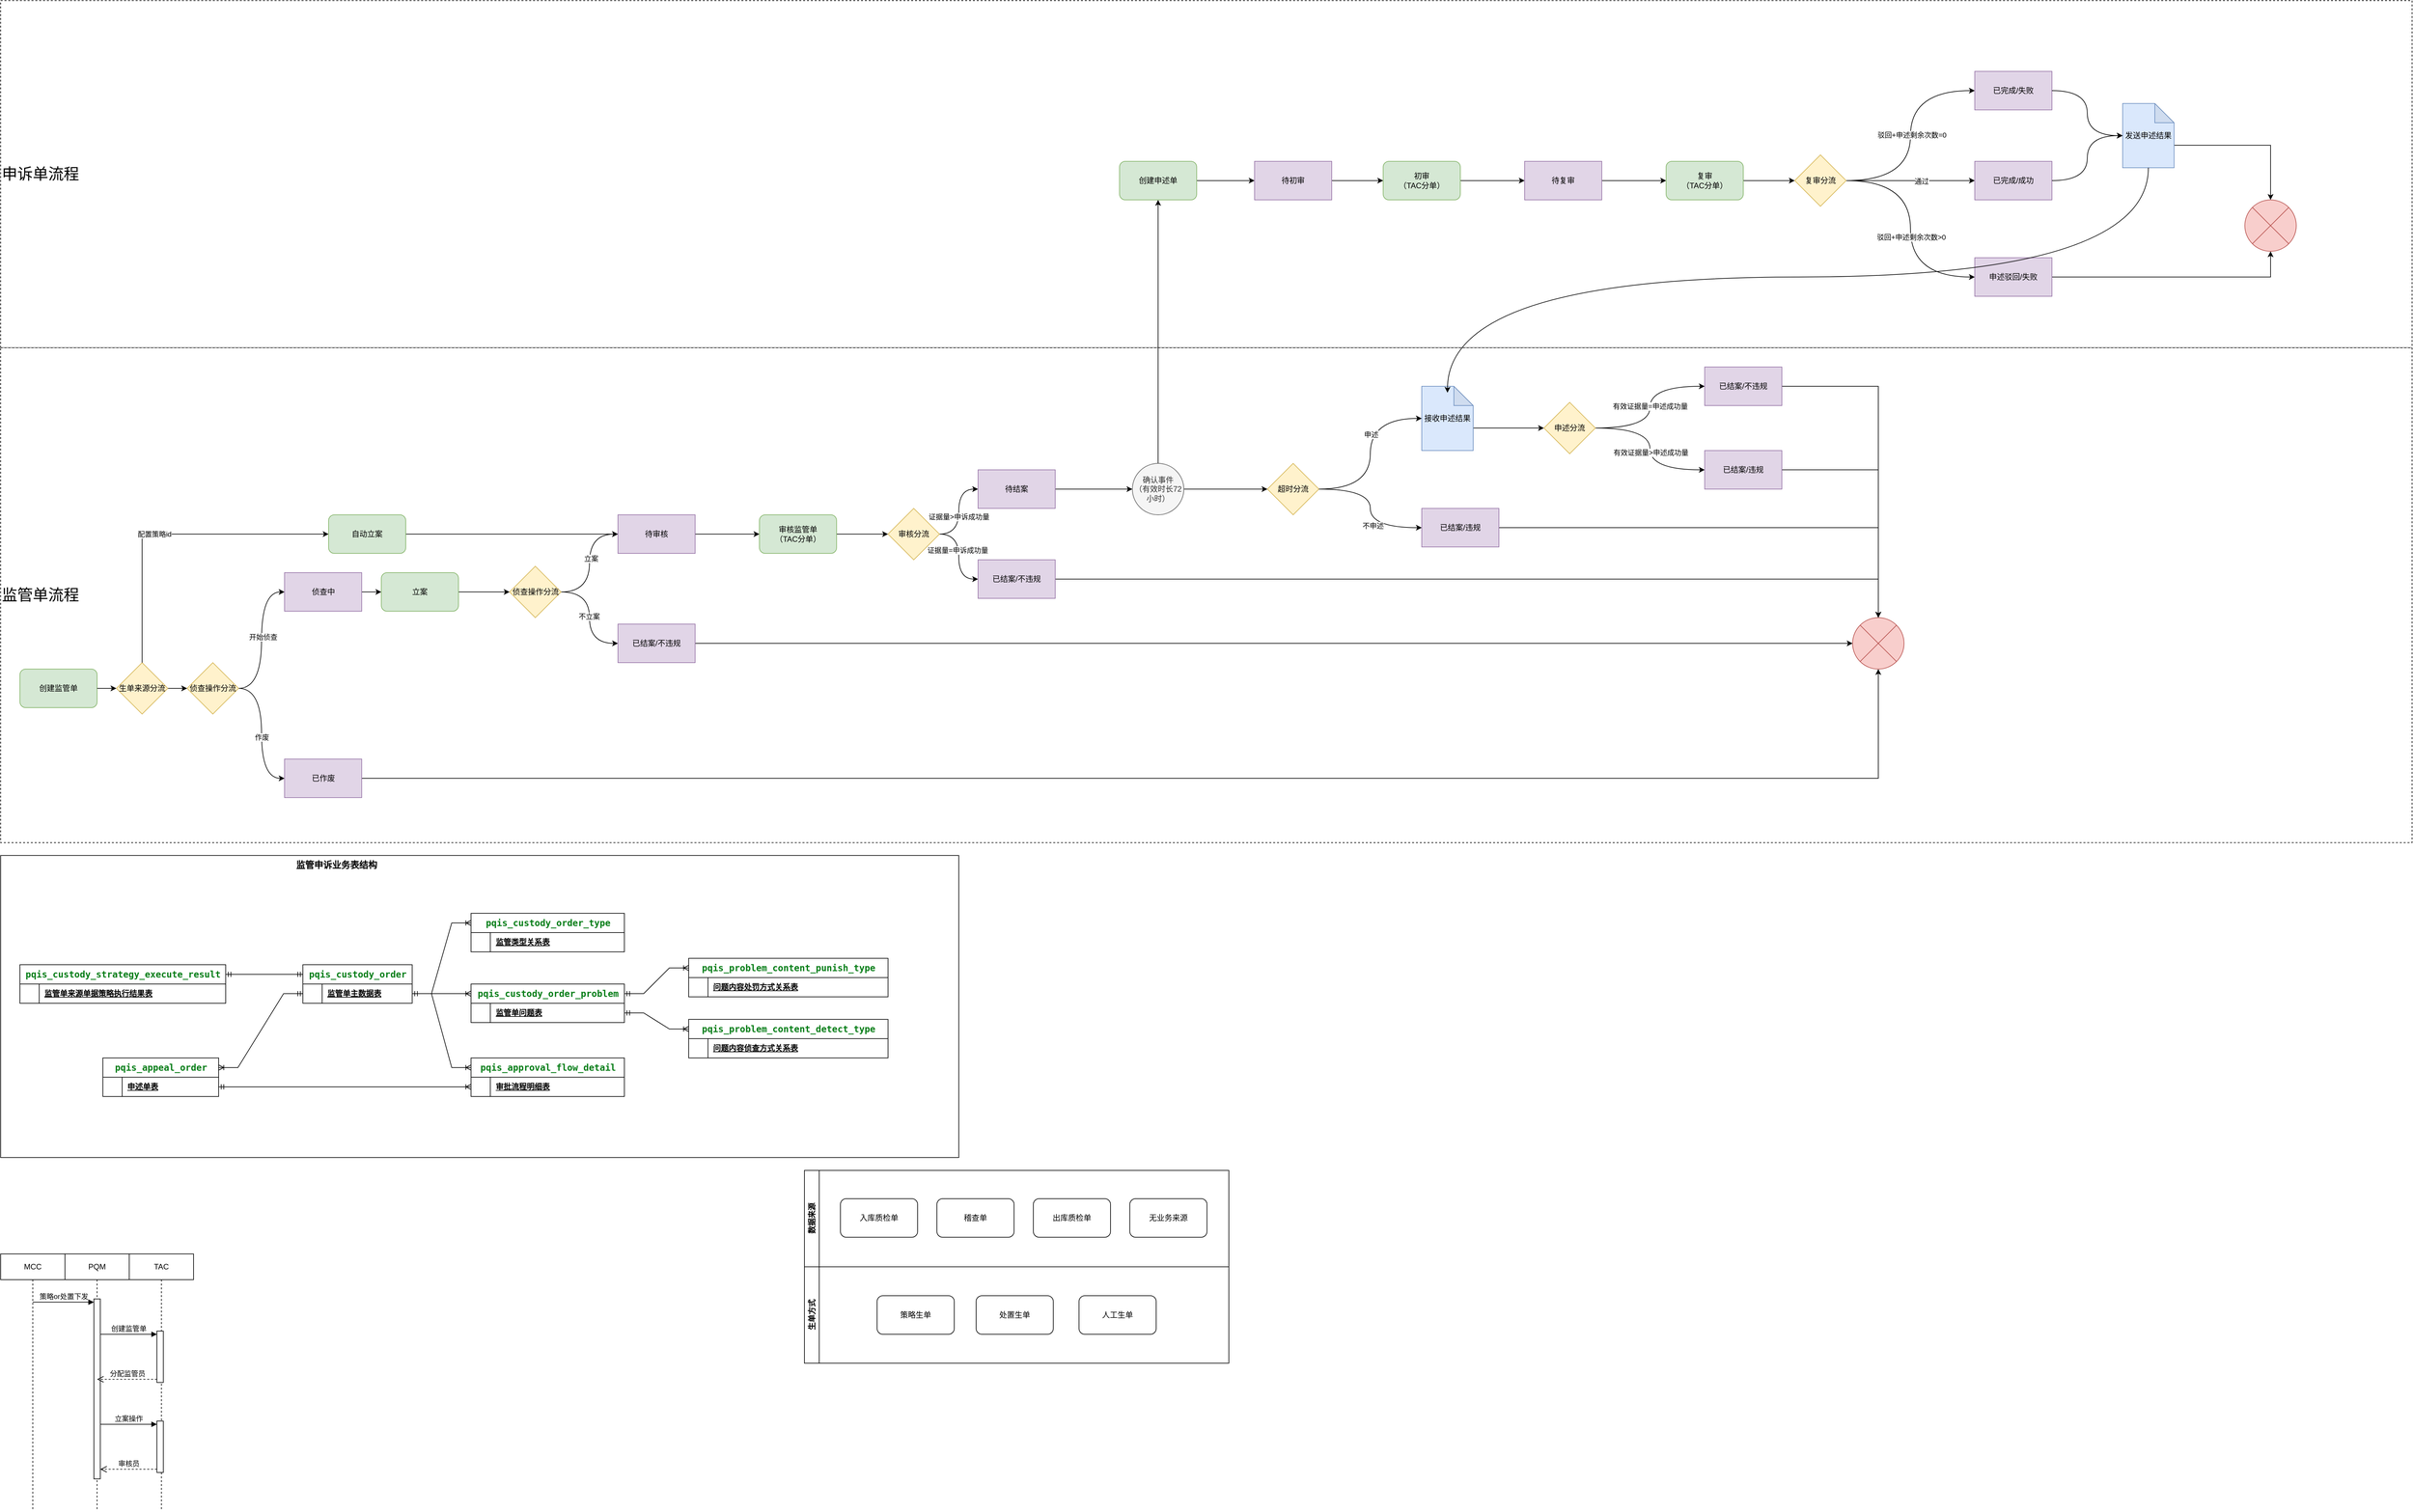 <mxfile version="26.0.16">
  <diagram name="第 1 页" id="njTpoewNdy-Vw1TeN42H">
    <mxGraphModel dx="7811" dy="6961" grid="1" gridSize="10" guides="1" tooltips="1" connect="1" arrows="1" fold="1" page="1" pageScale="1" pageWidth="3300" pageHeight="4681" math="0" shadow="0">
      <root>
        <mxCell id="0" />
        <mxCell id="1" parent="0" />
        <mxCell id="3NqC2g9XtEFXdPemZV3q-67" value="" style="rounded=0;whiteSpace=wrap;html=1;" parent="1" vertex="1">
          <mxGeometry x="-90" y="-3160" width="1490" height="470" as="geometry" />
        </mxCell>
        <mxCell id="2ctMV_hUpTNgIbvTVt2f-1" value="&lt;font style=&quot;font-size: 24px;&quot;&gt;申诉单流程&lt;/font&gt;" style="rounded=0;whiteSpace=wrap;html=1;dashed=1;align=left;" parent="1" vertex="1">
          <mxGeometry x="-90" y="-4490" width="3750" height="540" as="geometry" />
        </mxCell>
        <mxCell id="2ctMV_hUpTNgIbvTVt2f-2" value="&lt;font style=&quot;font-size: 24px;&quot;&gt;监管单流程&lt;/font&gt;" style="rounded=0;whiteSpace=wrap;html=1;dashed=1;align=left;" parent="1" vertex="1">
          <mxGeometry x="-90" y="-3950" width="3750" height="770" as="geometry" />
        </mxCell>
        <mxCell id="2ctMV_hUpTNgIbvTVt2f-3" value="创建监管单" style="rounded=1;whiteSpace=wrap;html=1;fillColor=#d5e8d4;strokeColor=#82b366;" parent="1" vertex="1">
          <mxGeometry x="-60" y="-3450" width="120" height="60" as="geometry" />
        </mxCell>
        <mxCell id="2ctMV_hUpTNgIbvTVt2f-4" style="edgeStyle=orthogonalEdgeStyle;rounded=0;orthogonalLoop=1;jettySize=auto;html=1;exitX=1;exitY=0.5;exitDx=0;exitDy=0;entryX=0;entryY=0.5;entryDx=0;entryDy=0;" parent="1" source="2ctMV_hUpTNgIbvTVt2f-3" target="3NqC2g9XtEFXdPemZV3q-1" edge="1">
          <mxGeometry relative="1" as="geometry">
            <mxPoint x="80" y="-3420" as="sourcePoint" />
          </mxGeometry>
        </mxCell>
        <mxCell id="2ctMV_hUpTNgIbvTVt2f-5" style="edgeStyle=orthogonalEdgeStyle;rounded=0;orthogonalLoop=1;jettySize=auto;html=1;exitX=1;exitY=0.5;exitDx=0;exitDy=0;entryX=0;entryY=0.5;entryDx=0;entryDy=0;curved=1;" parent="1" source="2ctMV_hUpTNgIbvTVt2f-9" target="2ctMV_hUpTNgIbvTVt2f-11" edge="1">
          <mxGeometry relative="1" as="geometry" />
        </mxCell>
        <mxCell id="2ctMV_hUpTNgIbvTVt2f-6" value="开始侦查" style="edgeLabel;html=1;align=center;verticalAlign=middle;resizable=0;points=[];" parent="2ctMV_hUpTNgIbvTVt2f-5" vertex="1" connectable="0">
          <mxGeometry x="0.053" y="-2" relative="1" as="geometry">
            <mxPoint as="offset" />
          </mxGeometry>
        </mxCell>
        <mxCell id="2ctMV_hUpTNgIbvTVt2f-7" style="edgeStyle=orthogonalEdgeStyle;rounded=0;orthogonalLoop=1;jettySize=auto;html=1;exitX=1;exitY=0.5;exitDx=0;exitDy=0;entryX=0;entryY=0.5;entryDx=0;entryDy=0;curved=1;" parent="1" source="2ctMV_hUpTNgIbvTVt2f-9" target="2ctMV_hUpTNgIbvTVt2f-13" edge="1">
          <mxGeometry relative="1" as="geometry" />
        </mxCell>
        <mxCell id="2ctMV_hUpTNgIbvTVt2f-8" value="作废" style="edgeLabel;html=1;align=center;verticalAlign=middle;resizable=0;points=[];" parent="2ctMV_hUpTNgIbvTVt2f-7" vertex="1" connectable="0">
          <mxGeometry x="0.053" relative="1" as="geometry">
            <mxPoint as="offset" />
          </mxGeometry>
        </mxCell>
        <mxCell id="2ctMV_hUpTNgIbvTVt2f-9" value="侦查操作分流" style="rhombus;whiteSpace=wrap;html=1;fillColor=#fff2cc;strokeColor=#d6b656;" parent="1" vertex="1">
          <mxGeometry x="200" y="-3460" width="80" height="80" as="geometry" />
        </mxCell>
        <mxCell id="2ctMV_hUpTNgIbvTVt2f-10" style="edgeStyle=orthogonalEdgeStyle;rounded=0;orthogonalLoop=1;jettySize=auto;html=1;exitX=1;exitY=0.5;exitDx=0;exitDy=0;entryX=0;entryY=0.5;entryDx=0;entryDy=0;" parent="1" source="2ctMV_hUpTNgIbvTVt2f-11" target="2ctMV_hUpTNgIbvTVt2f-15" edge="1">
          <mxGeometry relative="1" as="geometry" />
        </mxCell>
        <mxCell id="2ctMV_hUpTNgIbvTVt2f-11" value="侦查中" style="rounded=0;whiteSpace=wrap;html=1;fillColor=#e1d5e7;strokeColor=#9673a6;" parent="1" vertex="1">
          <mxGeometry x="351.5" y="-3600" width="120" height="60" as="geometry" />
        </mxCell>
        <mxCell id="2ctMV_hUpTNgIbvTVt2f-12" style="edgeStyle=orthogonalEdgeStyle;rounded=0;orthogonalLoop=1;jettySize=auto;html=1;exitX=1;exitY=0.5;exitDx=0;exitDy=0;entryX=0.5;entryY=1;entryDx=0;entryDy=0;" parent="1" source="2ctMV_hUpTNgIbvTVt2f-13" target="2ctMV_hUpTNgIbvTVt2f-21" edge="1">
          <mxGeometry relative="1" as="geometry">
            <mxPoint x="1440" y="-3400" as="targetPoint" />
          </mxGeometry>
        </mxCell>
        <mxCell id="2ctMV_hUpTNgIbvTVt2f-13" value="已作废" style="rounded=0;whiteSpace=wrap;html=1;fillColor=#e1d5e7;strokeColor=#9673a6;" parent="1" vertex="1">
          <mxGeometry x="351.5" y="-3310" width="120" height="60" as="geometry" />
        </mxCell>
        <mxCell id="2ctMV_hUpTNgIbvTVt2f-14" style="edgeStyle=orthogonalEdgeStyle;rounded=0;orthogonalLoop=1;jettySize=auto;html=1;exitX=1;exitY=0.5;exitDx=0;exitDy=0;entryX=0;entryY=0.5;entryDx=0;entryDy=0;" parent="1" source="2ctMV_hUpTNgIbvTVt2f-15" target="2ctMV_hUpTNgIbvTVt2f-20" edge="1">
          <mxGeometry relative="1" as="geometry" />
        </mxCell>
        <mxCell id="2ctMV_hUpTNgIbvTVt2f-15" value="立案" style="rounded=1;whiteSpace=wrap;html=1;fillColor=#d5e8d4;strokeColor=#82b366;" parent="1" vertex="1">
          <mxGeometry x="502" y="-3600" width="120" height="60" as="geometry" />
        </mxCell>
        <mxCell id="2ctMV_hUpTNgIbvTVt2f-16" style="edgeStyle=orthogonalEdgeStyle;rounded=0;orthogonalLoop=1;jettySize=auto;html=1;exitX=1;exitY=0.5;exitDx=0;exitDy=0;entryX=0;entryY=0.5;entryDx=0;entryDy=0;curved=1;" parent="1" source="2ctMV_hUpTNgIbvTVt2f-20" target="2ctMV_hUpTNgIbvTVt2f-23" edge="1">
          <mxGeometry relative="1" as="geometry" />
        </mxCell>
        <mxCell id="2ctMV_hUpTNgIbvTVt2f-17" value="立案" style="edgeLabel;html=1;align=center;verticalAlign=middle;resizable=0;points=[];" parent="2ctMV_hUpTNgIbvTVt2f-16" vertex="1" connectable="0">
          <mxGeometry x="0.079" y="-2" relative="1" as="geometry">
            <mxPoint as="offset" />
          </mxGeometry>
        </mxCell>
        <mxCell id="2ctMV_hUpTNgIbvTVt2f-18" style="edgeStyle=orthogonalEdgeStyle;rounded=0;orthogonalLoop=1;jettySize=auto;html=1;exitX=1;exitY=0.5;exitDx=0;exitDy=0;entryX=0;entryY=0.5;entryDx=0;entryDy=0;curved=1;" parent="1" source="2ctMV_hUpTNgIbvTVt2f-20" target="2ctMV_hUpTNgIbvTVt2f-25" edge="1">
          <mxGeometry relative="1" as="geometry" />
        </mxCell>
        <mxCell id="2ctMV_hUpTNgIbvTVt2f-19" value="不立案" style="edgeLabel;html=1;align=center;verticalAlign=middle;resizable=0;points=[];" parent="2ctMV_hUpTNgIbvTVt2f-18" vertex="1" connectable="0">
          <mxGeometry x="-0.035" y="-1" relative="1" as="geometry">
            <mxPoint as="offset" />
          </mxGeometry>
        </mxCell>
        <mxCell id="2ctMV_hUpTNgIbvTVt2f-20" value="侦查操作分流" style="rhombus;whiteSpace=wrap;html=1;fillColor=#fff2cc;strokeColor=#d6b656;" parent="1" vertex="1">
          <mxGeometry x="701.5" y="-3610" width="80" height="80" as="geometry" />
        </mxCell>
        <mxCell id="2ctMV_hUpTNgIbvTVt2f-21" value="" style="shape=sumEllipse;perimeter=ellipsePerimeter;whiteSpace=wrap;html=1;backgroundOutline=1;fillColor=#f8cecc;strokeColor=#b85450;" parent="1" vertex="1">
          <mxGeometry x="2790" y="-3530" width="80" height="80" as="geometry" />
        </mxCell>
        <mxCell id="2ctMV_hUpTNgIbvTVt2f-22" style="edgeStyle=orthogonalEdgeStyle;rounded=0;orthogonalLoop=1;jettySize=auto;html=1;exitX=1;exitY=0.5;exitDx=0;exitDy=0;" parent="1" source="2ctMV_hUpTNgIbvTVt2f-23" target="2ctMV_hUpTNgIbvTVt2f-27" edge="1">
          <mxGeometry relative="1" as="geometry" />
        </mxCell>
        <mxCell id="2ctMV_hUpTNgIbvTVt2f-23" value="待审核" style="rounded=0;whiteSpace=wrap;html=1;fillColor=#e1d5e7;strokeColor=#9673a6;" parent="1" vertex="1">
          <mxGeometry x="870" y="-3690" width="120" height="60" as="geometry" />
        </mxCell>
        <mxCell id="2ctMV_hUpTNgIbvTVt2f-24" style="edgeStyle=orthogonalEdgeStyle;rounded=0;orthogonalLoop=1;jettySize=auto;html=1;exitX=1;exitY=0.5;exitDx=0;exitDy=0;entryX=0;entryY=0.5;entryDx=0;entryDy=0;" parent="1" source="2ctMV_hUpTNgIbvTVt2f-25" target="2ctMV_hUpTNgIbvTVt2f-21" edge="1">
          <mxGeometry relative="1" as="geometry" />
        </mxCell>
        <mxCell id="2ctMV_hUpTNgIbvTVt2f-25" value="已结案/不违规" style="rounded=0;whiteSpace=wrap;html=1;fillColor=#e1d5e7;strokeColor=#9673a6;" parent="1" vertex="1">
          <mxGeometry x="870" y="-3520" width="120" height="60" as="geometry" />
        </mxCell>
        <mxCell id="2ctMV_hUpTNgIbvTVt2f-26" style="edgeStyle=orthogonalEdgeStyle;rounded=0;orthogonalLoop=1;jettySize=auto;html=1;exitX=1;exitY=0.5;exitDx=0;exitDy=0;entryX=0;entryY=0.5;entryDx=0;entryDy=0;" parent="1" source="2ctMV_hUpTNgIbvTVt2f-27" target="2ctMV_hUpTNgIbvTVt2f-32" edge="1">
          <mxGeometry relative="1" as="geometry" />
        </mxCell>
        <mxCell id="2ctMV_hUpTNgIbvTVt2f-27" value="审核监管单&lt;div&gt;（TAC分单）&lt;/div&gt;" style="rounded=1;whiteSpace=wrap;html=1;fillColor=#d5e8d4;strokeColor=#82b366;" parent="1" vertex="1">
          <mxGeometry x="1090" y="-3690" width="120" height="60" as="geometry" />
        </mxCell>
        <mxCell id="2ctMV_hUpTNgIbvTVt2f-28" style="edgeStyle=orthogonalEdgeStyle;rounded=0;orthogonalLoop=1;jettySize=auto;html=1;exitX=1;exitY=0.5;exitDx=0;exitDy=0;entryX=0;entryY=0.5;entryDx=0;entryDy=0;curved=1;" parent="1" source="2ctMV_hUpTNgIbvTVt2f-32" target="2ctMV_hUpTNgIbvTVt2f-36" edge="1">
          <mxGeometry relative="1" as="geometry" />
        </mxCell>
        <mxCell id="2ctMV_hUpTNgIbvTVt2f-29" value="证据量=申诉成功量" style="edgeLabel;html=1;align=center;verticalAlign=middle;resizable=0;points=[];" parent="2ctMV_hUpTNgIbvTVt2f-28" vertex="1" connectable="0">
          <mxGeometry x="-0.162" y="-2" relative="1" as="geometry">
            <mxPoint as="offset" />
          </mxGeometry>
        </mxCell>
        <mxCell id="2ctMV_hUpTNgIbvTVt2f-30" style="edgeStyle=orthogonalEdgeStyle;rounded=0;orthogonalLoop=1;jettySize=auto;html=1;exitX=1;exitY=0.5;exitDx=0;exitDy=0;entryX=0;entryY=0.5;entryDx=0;entryDy=0;curved=1;" parent="1" source="2ctMV_hUpTNgIbvTVt2f-32" target="2ctMV_hUpTNgIbvTVt2f-34" edge="1">
          <mxGeometry relative="1" as="geometry" />
        </mxCell>
        <mxCell id="2ctMV_hUpTNgIbvTVt2f-31" value="证据量&amp;gt;申诉成功量" style="edgeLabel;html=1;align=center;verticalAlign=middle;resizable=0;points=[];" parent="2ctMV_hUpTNgIbvTVt2f-30" vertex="1" connectable="0">
          <mxGeometry x="-0.1" relative="1" as="geometry">
            <mxPoint y="1" as="offset" />
          </mxGeometry>
        </mxCell>
        <mxCell id="2ctMV_hUpTNgIbvTVt2f-32" value="审核分流" style="rhombus;whiteSpace=wrap;html=1;fillColor=#fff2cc;strokeColor=#d6b656;" parent="1" vertex="1">
          <mxGeometry x="1290" y="-3700" width="80" height="80" as="geometry" />
        </mxCell>
        <mxCell id="2ctMV_hUpTNgIbvTVt2f-33" style="edgeStyle=orthogonalEdgeStyle;rounded=0;orthogonalLoop=1;jettySize=auto;html=1;exitX=1;exitY=0.5;exitDx=0;exitDy=0;entryX=0;entryY=0.5;entryDx=0;entryDy=0;" parent="1" source="2ctMV_hUpTNgIbvTVt2f-34" target="2ctMV_hUpTNgIbvTVt2f-41" edge="1">
          <mxGeometry relative="1" as="geometry" />
        </mxCell>
        <mxCell id="2ctMV_hUpTNgIbvTVt2f-34" value="待结案" style="rounded=0;whiteSpace=wrap;html=1;fillColor=#e1d5e7;strokeColor=#9673a6;" parent="1" vertex="1">
          <mxGeometry x="1430" y="-3760" width="120" height="60" as="geometry" />
        </mxCell>
        <mxCell id="2ctMV_hUpTNgIbvTVt2f-35" style="edgeStyle=orthogonalEdgeStyle;rounded=0;orthogonalLoop=1;jettySize=auto;html=1;exitX=1;exitY=0.5;exitDx=0;exitDy=0;entryX=0.5;entryY=0;entryDx=0;entryDy=0;" parent="1" source="2ctMV_hUpTNgIbvTVt2f-36" target="2ctMV_hUpTNgIbvTVt2f-21" edge="1">
          <mxGeometry relative="1" as="geometry" />
        </mxCell>
        <mxCell id="2ctMV_hUpTNgIbvTVt2f-36" value="已结案/不违规" style="rounded=0;whiteSpace=wrap;html=1;fillColor=#e1d5e7;strokeColor=#9673a6;" parent="1" vertex="1">
          <mxGeometry x="1430" y="-3620" width="120" height="60" as="geometry" />
        </mxCell>
        <mxCell id="2ctMV_hUpTNgIbvTVt2f-37" style="edgeStyle=orthogonalEdgeStyle;rounded=0;orthogonalLoop=1;jettySize=auto;html=1;exitX=0;exitY=0;exitDx=80;exitDy=65;exitPerimeter=0;entryX=0;entryY=0.5;entryDx=0;entryDy=0;" parent="1" source="2ctMV_hUpTNgIbvTVt2f-38" target="2ctMV_hUpTNgIbvTVt2f-53" edge="1">
          <mxGeometry relative="1" as="geometry" />
        </mxCell>
        <mxCell id="2ctMV_hUpTNgIbvTVt2f-38" value="接收申述结果" style="shape=note;whiteSpace=wrap;html=1;backgroundOutline=1;darkOpacity=0.05;fillColor=#dae8fc;strokeColor=#6c8ebf;" parent="1" vertex="1">
          <mxGeometry x="2120" y="-3890" width="80" height="100" as="geometry" />
        </mxCell>
        <mxCell id="2ctMV_hUpTNgIbvTVt2f-39" style="edgeStyle=orthogonalEdgeStyle;rounded=0;orthogonalLoop=1;jettySize=auto;html=1;exitX=1;exitY=0.5;exitDx=0;exitDy=0;entryX=0;entryY=0.5;entryDx=0;entryDy=0;" parent="1" source="2ctMV_hUpTNgIbvTVt2f-41" target="2ctMV_hUpTNgIbvTVt2f-44" edge="1">
          <mxGeometry relative="1" as="geometry" />
        </mxCell>
        <mxCell id="2ctMV_hUpTNgIbvTVt2f-40" style="edgeStyle=orthogonalEdgeStyle;rounded=0;orthogonalLoop=1;jettySize=auto;html=1;exitX=0.5;exitY=0;exitDx=0;exitDy=0;entryX=0.5;entryY=1;entryDx=0;entryDy=0;" parent="1" source="2ctMV_hUpTNgIbvTVt2f-41" target="2ctMV_hUpTNgIbvTVt2f-59" edge="1">
          <mxGeometry relative="1" as="geometry" />
        </mxCell>
        <mxCell id="2ctMV_hUpTNgIbvTVt2f-41" value="确认事件&lt;div&gt;（有效时长72小时）&lt;/div&gt;" style="ellipse;whiteSpace=wrap;html=1;aspect=fixed;fillColor=#f5f5f5;fontColor=#333333;strokeColor=#666666;" parent="1" vertex="1">
          <mxGeometry x="1670" y="-3770" width="80" height="80" as="geometry" />
        </mxCell>
        <mxCell id="2ctMV_hUpTNgIbvTVt2f-42" style="edgeStyle=orthogonalEdgeStyle;rounded=0;orthogonalLoop=1;jettySize=auto;html=1;exitX=1;exitY=0.5;exitDx=0;exitDy=0;entryX=0;entryY=0.5;entryDx=0;entryDy=0;curved=1;" parent="1" source="2ctMV_hUpTNgIbvTVt2f-44" target="2ctMV_hUpTNgIbvTVt2f-48" edge="1">
          <mxGeometry relative="1" as="geometry" />
        </mxCell>
        <mxCell id="2ctMV_hUpTNgIbvTVt2f-43" value="不申述" style="edgeLabel;html=1;align=center;verticalAlign=middle;resizable=0;points=[];" parent="2ctMV_hUpTNgIbvTVt2f-42" vertex="1" connectable="0">
          <mxGeometry x="0.233" y="4" relative="1" as="geometry">
            <mxPoint y="1" as="offset" />
          </mxGeometry>
        </mxCell>
        <mxCell id="2ctMV_hUpTNgIbvTVt2f-44" value="超时分流" style="rhombus;whiteSpace=wrap;html=1;fillColor=#fff2cc;strokeColor=#d6b656;" parent="1" vertex="1">
          <mxGeometry x="1880" y="-3770" width="80" height="80" as="geometry" />
        </mxCell>
        <mxCell id="2ctMV_hUpTNgIbvTVt2f-45" style="edgeStyle=orthogonalEdgeStyle;rounded=0;orthogonalLoop=1;jettySize=auto;html=1;exitX=1;exitY=0.5;exitDx=0;exitDy=0;entryX=0;entryY=0.5;entryDx=0;entryDy=0;entryPerimeter=0;curved=1;" parent="1" source="2ctMV_hUpTNgIbvTVt2f-44" target="2ctMV_hUpTNgIbvTVt2f-38" edge="1">
          <mxGeometry relative="1" as="geometry" />
        </mxCell>
        <mxCell id="2ctMV_hUpTNgIbvTVt2f-46" value="申述" style="edgeLabel;html=1;align=center;verticalAlign=middle;resizable=0;points=[];" parent="2ctMV_hUpTNgIbvTVt2f-45" vertex="1" connectable="0">
          <mxGeometry x="0.229" y="-1" relative="1" as="geometry">
            <mxPoint y="1" as="offset" />
          </mxGeometry>
        </mxCell>
        <mxCell id="2ctMV_hUpTNgIbvTVt2f-47" style="edgeStyle=orthogonalEdgeStyle;rounded=0;orthogonalLoop=1;jettySize=auto;html=1;exitX=1;exitY=0.5;exitDx=0;exitDy=0;entryX=0.5;entryY=0;entryDx=0;entryDy=0;" parent="1" source="2ctMV_hUpTNgIbvTVt2f-48" target="2ctMV_hUpTNgIbvTVt2f-21" edge="1">
          <mxGeometry relative="1" as="geometry" />
        </mxCell>
        <mxCell id="2ctMV_hUpTNgIbvTVt2f-48" value="已结案/违规" style="rounded=0;whiteSpace=wrap;html=1;fillColor=#e1d5e7;strokeColor=#9673a6;" parent="1" vertex="1">
          <mxGeometry x="2120" y="-3700" width="120" height="60" as="geometry" />
        </mxCell>
        <mxCell id="2ctMV_hUpTNgIbvTVt2f-49" style="edgeStyle=orthogonalEdgeStyle;rounded=0;orthogonalLoop=1;jettySize=auto;html=1;exitX=1;exitY=0.5;exitDx=0;exitDy=0;entryX=0;entryY=0.5;entryDx=0;entryDy=0;curved=1;" parent="1" source="2ctMV_hUpTNgIbvTVt2f-53" target="2ctMV_hUpTNgIbvTVt2f-55" edge="1">
          <mxGeometry relative="1" as="geometry" />
        </mxCell>
        <mxCell id="2ctMV_hUpTNgIbvTVt2f-50" value="有效证据量=申述成功量" style="edgeLabel;html=1;align=center;verticalAlign=middle;resizable=0;points=[];" parent="2ctMV_hUpTNgIbvTVt2f-49" vertex="1" connectable="0">
          <mxGeometry x="0.018" relative="1" as="geometry">
            <mxPoint as="offset" />
          </mxGeometry>
        </mxCell>
        <mxCell id="2ctMV_hUpTNgIbvTVt2f-51" style="edgeStyle=orthogonalEdgeStyle;rounded=0;orthogonalLoop=1;jettySize=auto;html=1;exitX=1;exitY=0.5;exitDx=0;exitDy=0;entryX=0;entryY=0.5;entryDx=0;entryDy=0;curved=1;" parent="1" source="2ctMV_hUpTNgIbvTVt2f-53" target="2ctMV_hUpTNgIbvTVt2f-57" edge="1">
          <mxGeometry relative="1" as="geometry" />
        </mxCell>
        <mxCell id="2ctMV_hUpTNgIbvTVt2f-52" value="有效证据量&amp;gt;申述成功量" style="edgeLabel;html=1;align=center;verticalAlign=middle;resizable=0;points=[];" parent="2ctMV_hUpTNgIbvTVt2f-51" vertex="1" connectable="0">
          <mxGeometry x="0.048" y="1" relative="1" as="geometry">
            <mxPoint as="offset" />
          </mxGeometry>
        </mxCell>
        <mxCell id="2ctMV_hUpTNgIbvTVt2f-53" value="申述分流" style="rhombus;whiteSpace=wrap;html=1;fillColor=#fff2cc;strokeColor=#d6b656;" parent="1" vertex="1">
          <mxGeometry x="2310" y="-3865" width="80" height="80" as="geometry" />
        </mxCell>
        <mxCell id="2ctMV_hUpTNgIbvTVt2f-54" style="edgeStyle=orthogonalEdgeStyle;rounded=0;orthogonalLoop=1;jettySize=auto;html=1;exitX=1;exitY=0.5;exitDx=0;exitDy=0;entryX=0.5;entryY=0;entryDx=0;entryDy=0;" parent="1" source="2ctMV_hUpTNgIbvTVt2f-55" target="2ctMV_hUpTNgIbvTVt2f-21" edge="1">
          <mxGeometry relative="1" as="geometry" />
        </mxCell>
        <mxCell id="2ctMV_hUpTNgIbvTVt2f-55" value="已结案/不违规" style="rounded=0;whiteSpace=wrap;html=1;fillColor=#e1d5e7;strokeColor=#9673a6;" parent="1" vertex="1">
          <mxGeometry x="2560" y="-3920" width="120" height="60" as="geometry" />
        </mxCell>
        <mxCell id="2ctMV_hUpTNgIbvTVt2f-56" style="edgeStyle=orthogonalEdgeStyle;rounded=0;orthogonalLoop=1;jettySize=auto;html=1;exitX=1;exitY=0.5;exitDx=0;exitDy=0;entryX=0.5;entryY=0;entryDx=0;entryDy=0;" parent="1" source="2ctMV_hUpTNgIbvTVt2f-57" target="2ctMV_hUpTNgIbvTVt2f-21" edge="1">
          <mxGeometry relative="1" as="geometry" />
        </mxCell>
        <mxCell id="2ctMV_hUpTNgIbvTVt2f-57" value="已结案/违规" style="rounded=0;whiteSpace=wrap;html=1;fillColor=#e1d5e7;strokeColor=#9673a6;" parent="1" vertex="1">
          <mxGeometry x="2560" y="-3790" width="120" height="60" as="geometry" />
        </mxCell>
        <mxCell id="2ctMV_hUpTNgIbvTVt2f-58" style="edgeStyle=orthogonalEdgeStyle;rounded=0;orthogonalLoop=1;jettySize=auto;html=1;exitX=1;exitY=0.5;exitDx=0;exitDy=0;entryX=0;entryY=0.5;entryDx=0;entryDy=0;" parent="1" source="2ctMV_hUpTNgIbvTVt2f-59" target="2ctMV_hUpTNgIbvTVt2f-63" edge="1">
          <mxGeometry relative="1" as="geometry" />
        </mxCell>
        <mxCell id="2ctMV_hUpTNgIbvTVt2f-59" value="创建申述单" style="rounded=1;whiteSpace=wrap;html=1;fillColor=#d5e8d4;strokeColor=#82b366;" parent="1" vertex="1">
          <mxGeometry x="1650" y="-4240" width="120" height="60" as="geometry" />
        </mxCell>
        <mxCell id="2ctMV_hUpTNgIbvTVt2f-60" style="edgeStyle=orthogonalEdgeStyle;rounded=0;orthogonalLoop=1;jettySize=auto;html=1;exitX=1;exitY=0.5;exitDx=0;exitDy=0;entryX=0;entryY=0.5;entryDx=0;entryDy=0;" parent="1" source="2ctMV_hUpTNgIbvTVt2f-61" target="2ctMV_hUpTNgIbvTVt2f-65" edge="1">
          <mxGeometry relative="1" as="geometry" />
        </mxCell>
        <mxCell id="2ctMV_hUpTNgIbvTVt2f-61" value="初审&lt;br&gt;（TAC分单）" style="rounded=1;whiteSpace=wrap;html=1;fillColor=#d5e8d4;strokeColor=#82b366;" parent="1" vertex="1">
          <mxGeometry x="2060" y="-4240" width="120" height="60" as="geometry" />
        </mxCell>
        <mxCell id="2ctMV_hUpTNgIbvTVt2f-62" style="edgeStyle=orthogonalEdgeStyle;rounded=0;orthogonalLoop=1;jettySize=auto;html=1;exitX=1;exitY=0.5;exitDx=0;exitDy=0;entryX=0;entryY=0.5;entryDx=0;entryDy=0;" parent="1" source="2ctMV_hUpTNgIbvTVt2f-63" target="2ctMV_hUpTNgIbvTVt2f-61" edge="1">
          <mxGeometry relative="1" as="geometry" />
        </mxCell>
        <mxCell id="2ctMV_hUpTNgIbvTVt2f-63" value="待初审" style="rounded=0;whiteSpace=wrap;html=1;fillColor=#e1d5e7;strokeColor=#9673a6;" parent="1" vertex="1">
          <mxGeometry x="1860" y="-4240" width="120" height="60" as="geometry" />
        </mxCell>
        <mxCell id="2ctMV_hUpTNgIbvTVt2f-64" style="edgeStyle=orthogonalEdgeStyle;rounded=0;orthogonalLoop=1;jettySize=auto;html=1;exitX=1;exitY=0.5;exitDx=0;exitDy=0;entryX=0;entryY=0.5;entryDx=0;entryDy=0;" parent="1" source="2ctMV_hUpTNgIbvTVt2f-65" target="2ctMV_hUpTNgIbvTVt2f-67" edge="1">
          <mxGeometry relative="1" as="geometry" />
        </mxCell>
        <mxCell id="2ctMV_hUpTNgIbvTVt2f-65" value="待复审" style="rounded=0;whiteSpace=wrap;html=1;fillColor=#e1d5e7;strokeColor=#9673a6;" parent="1" vertex="1">
          <mxGeometry x="2280" y="-4240" width="120" height="60" as="geometry" />
        </mxCell>
        <mxCell id="2ctMV_hUpTNgIbvTVt2f-66" style="edgeStyle=orthogonalEdgeStyle;rounded=0;orthogonalLoop=1;jettySize=auto;html=1;exitX=1;exitY=0.5;exitDx=0;exitDy=0;" parent="1" source="2ctMV_hUpTNgIbvTVt2f-67" target="2ctMV_hUpTNgIbvTVt2f-74" edge="1">
          <mxGeometry relative="1" as="geometry" />
        </mxCell>
        <mxCell id="2ctMV_hUpTNgIbvTVt2f-67" value="复审&lt;div&gt;（TAC分单）&lt;/div&gt;" style="rounded=1;whiteSpace=wrap;html=1;fillColor=#d5e8d4;strokeColor=#82b366;" parent="1" vertex="1">
          <mxGeometry x="2500" y="-4240" width="120" height="60" as="geometry" />
        </mxCell>
        <mxCell id="2ctMV_hUpTNgIbvTVt2f-68" style="edgeStyle=orthogonalEdgeStyle;rounded=0;orthogonalLoop=1;jettySize=auto;html=1;exitX=1;exitY=0.5;exitDx=0;exitDy=0;entryX=0;entryY=0.5;entryDx=0;entryDy=0;curved=1;" parent="1" source="2ctMV_hUpTNgIbvTVt2f-74" target="2ctMV_hUpTNgIbvTVt2f-75" edge="1">
          <mxGeometry relative="1" as="geometry" />
        </mxCell>
        <mxCell id="2ctMV_hUpTNgIbvTVt2f-69" value="驳回+申述剩余次数=0" style="edgeLabel;html=1;align=center;verticalAlign=middle;resizable=0;points=[];" parent="2ctMV_hUpTNgIbvTVt2f-68" vertex="1" connectable="0">
          <mxGeometry x="0.009" y="-2" relative="1" as="geometry">
            <mxPoint as="offset" />
          </mxGeometry>
        </mxCell>
        <mxCell id="2ctMV_hUpTNgIbvTVt2f-70" style="edgeStyle=orthogonalEdgeStyle;rounded=0;orthogonalLoop=1;jettySize=auto;html=1;exitX=1;exitY=0.5;exitDx=0;exitDy=0;entryX=0;entryY=0.5;entryDx=0;entryDy=0;" parent="1" source="2ctMV_hUpTNgIbvTVt2f-74" target="2ctMV_hUpTNgIbvTVt2f-76" edge="1">
          <mxGeometry relative="1" as="geometry" />
        </mxCell>
        <mxCell id="2ctMV_hUpTNgIbvTVt2f-71" value="通过" style="edgeLabel;html=1;align=center;verticalAlign=middle;resizable=0;points=[];" parent="2ctMV_hUpTNgIbvTVt2f-70" vertex="1" connectable="0">
          <mxGeometry x="0.17" relative="1" as="geometry">
            <mxPoint y="1" as="offset" />
          </mxGeometry>
        </mxCell>
        <mxCell id="2ctMV_hUpTNgIbvTVt2f-72" style="edgeStyle=orthogonalEdgeStyle;rounded=0;orthogonalLoop=1;jettySize=auto;html=1;exitX=1;exitY=0.5;exitDx=0;exitDy=0;entryX=0;entryY=0.5;entryDx=0;entryDy=0;curved=1;" parent="1" source="2ctMV_hUpTNgIbvTVt2f-74" target="2ctMV_hUpTNgIbvTVt2f-78" edge="1">
          <mxGeometry relative="1" as="geometry" />
        </mxCell>
        <mxCell id="2ctMV_hUpTNgIbvTVt2f-73" value="驳回+申述剩余次数&amp;gt;0" style="edgeLabel;html=1;align=center;verticalAlign=middle;resizable=0;points=[];" parent="2ctMV_hUpTNgIbvTVt2f-72" vertex="1" connectable="0">
          <mxGeometry x="0.066" y="1" relative="1" as="geometry">
            <mxPoint y="1" as="offset" />
          </mxGeometry>
        </mxCell>
        <mxCell id="2ctMV_hUpTNgIbvTVt2f-74" value="复审分流" style="rhombus;whiteSpace=wrap;html=1;fillColor=#fff2cc;strokeColor=#d6b656;" parent="1" vertex="1">
          <mxGeometry x="2700" y="-4250" width="80" height="80" as="geometry" />
        </mxCell>
        <mxCell id="2ctMV_hUpTNgIbvTVt2f-75" value="已完成/失败" style="rounded=0;whiteSpace=wrap;html=1;fillColor=#e1d5e7;strokeColor=#9673a6;" parent="1" vertex="1">
          <mxGeometry x="2980" y="-4380" width="120" height="60" as="geometry" />
        </mxCell>
        <mxCell id="2ctMV_hUpTNgIbvTVt2f-76" value="已完成/成功" style="rounded=0;whiteSpace=wrap;html=1;fillColor=#e1d5e7;strokeColor=#9673a6;" parent="1" vertex="1">
          <mxGeometry x="2980" y="-4240" width="120" height="60" as="geometry" />
        </mxCell>
        <mxCell id="2ctMV_hUpTNgIbvTVt2f-77" style="edgeStyle=orthogonalEdgeStyle;rounded=0;orthogonalLoop=1;jettySize=auto;html=1;exitX=1;exitY=0.5;exitDx=0;exitDy=0;entryX=0.5;entryY=1;entryDx=0;entryDy=0;" parent="1" source="2ctMV_hUpTNgIbvTVt2f-78" target="2ctMV_hUpTNgIbvTVt2f-83" edge="1">
          <mxGeometry relative="1" as="geometry" />
        </mxCell>
        <mxCell id="2ctMV_hUpTNgIbvTVt2f-78" value="申述驳回/失败" style="rounded=0;whiteSpace=wrap;html=1;fillColor=#e1d5e7;strokeColor=#9673a6;" parent="1" vertex="1">
          <mxGeometry x="2980" y="-4090" width="120" height="60" as="geometry" />
        </mxCell>
        <mxCell id="2ctMV_hUpTNgIbvTVt2f-79" style="edgeStyle=orthogonalEdgeStyle;rounded=0;orthogonalLoop=1;jettySize=auto;html=1;exitX=0;exitY=0;exitDx=80;exitDy=65;exitPerimeter=0;entryX=0.5;entryY=0;entryDx=0;entryDy=0;" parent="1" source="2ctMV_hUpTNgIbvTVt2f-80" target="2ctMV_hUpTNgIbvTVt2f-83" edge="1">
          <mxGeometry relative="1" as="geometry" />
        </mxCell>
        <mxCell id="2ctMV_hUpTNgIbvTVt2f-80" value="发送申述结果" style="shape=note;whiteSpace=wrap;html=1;backgroundOutline=1;darkOpacity=0.05;fillColor=#dae8fc;strokeColor=#6c8ebf;" parent="1" vertex="1">
          <mxGeometry x="3210" y="-4330" width="80" height="100" as="geometry" />
        </mxCell>
        <mxCell id="2ctMV_hUpTNgIbvTVt2f-81" style="edgeStyle=orthogonalEdgeStyle;rounded=0;orthogonalLoop=1;jettySize=auto;html=1;exitX=1;exitY=0.5;exitDx=0;exitDy=0;entryX=0;entryY=0.5;entryDx=0;entryDy=0;entryPerimeter=0;curved=1;" parent="1" source="2ctMV_hUpTNgIbvTVt2f-75" target="2ctMV_hUpTNgIbvTVt2f-80" edge="1">
          <mxGeometry relative="1" as="geometry" />
        </mxCell>
        <mxCell id="2ctMV_hUpTNgIbvTVt2f-82" style="edgeStyle=orthogonalEdgeStyle;rounded=0;orthogonalLoop=1;jettySize=auto;html=1;exitX=1;exitY=0.5;exitDx=0;exitDy=0;entryX=0;entryY=0.5;entryDx=0;entryDy=0;entryPerimeter=0;curved=1;" parent="1" source="2ctMV_hUpTNgIbvTVt2f-76" target="2ctMV_hUpTNgIbvTVt2f-80" edge="1">
          <mxGeometry relative="1" as="geometry" />
        </mxCell>
        <mxCell id="2ctMV_hUpTNgIbvTVt2f-83" value="" style="shape=sumEllipse;perimeter=ellipsePerimeter;whiteSpace=wrap;html=1;backgroundOutline=1;fillColor=#f8cecc;strokeColor=#b85450;" parent="1" vertex="1">
          <mxGeometry x="3400" y="-4180" width="80" height="80" as="geometry" />
        </mxCell>
        <mxCell id="2ctMV_hUpTNgIbvTVt2f-84" style="edgeStyle=orthogonalEdgeStyle;rounded=0;orthogonalLoop=1;jettySize=auto;html=1;exitX=0.5;exitY=1;exitDx=0;exitDy=0;exitPerimeter=0;entryX=0.5;entryY=0.1;entryDx=0;entryDy=0;entryPerimeter=0;curved=1;" parent="1" source="2ctMV_hUpTNgIbvTVt2f-80" target="2ctMV_hUpTNgIbvTVt2f-38" edge="1">
          <mxGeometry relative="1" as="geometry" />
        </mxCell>
        <mxCell id="iF9A9jj1l0Twum9n6Ebi-5" value="数据来源" style="swimlane;horizontal=0;whiteSpace=wrap;html=1;" parent="1" vertex="1">
          <mxGeometry x="1160" y="-2670" width="660" height="150" as="geometry">
            <mxRectangle x="-60" y="-2920" width="40" height="80" as="alternateBounds" />
          </mxGeometry>
        </mxCell>
        <mxCell id="iF9A9jj1l0Twum9n6Ebi-1" value="入库质检单" style="rounded=1;whiteSpace=wrap;html=1;" parent="iF9A9jj1l0Twum9n6Ebi-5" vertex="1">
          <mxGeometry x="56" y="44" width="120" height="60" as="geometry" />
        </mxCell>
        <mxCell id="iF9A9jj1l0Twum9n6Ebi-2" value="稽查单" style="rounded=1;whiteSpace=wrap;html=1;" parent="iF9A9jj1l0Twum9n6Ebi-5" vertex="1">
          <mxGeometry x="206" y="44" width="120" height="60" as="geometry" />
        </mxCell>
        <mxCell id="iF9A9jj1l0Twum9n6Ebi-3" value="出库质检单" style="rounded=1;whiteSpace=wrap;html=1;" parent="iF9A9jj1l0Twum9n6Ebi-5" vertex="1">
          <mxGeometry x="356" y="44" width="120" height="60" as="geometry" />
        </mxCell>
        <mxCell id="iF9A9jj1l0Twum9n6Ebi-4" value="无业务来源" style="rounded=1;whiteSpace=wrap;html=1;" parent="iF9A9jj1l0Twum9n6Ebi-5" vertex="1">
          <mxGeometry x="506" y="44" width="120" height="60" as="geometry" />
        </mxCell>
        <mxCell id="iF9A9jj1l0Twum9n6Ebi-9" value="生单方式" style="swimlane;horizontal=0;whiteSpace=wrap;html=1;" parent="1" vertex="1">
          <mxGeometry x="1160" y="-2520" width="660" height="150" as="geometry">
            <mxRectangle x="-60" y="-2920" width="40" height="80" as="alternateBounds" />
          </mxGeometry>
        </mxCell>
        <mxCell id="iF9A9jj1l0Twum9n6Ebi-6" value="策略生单" style="rounded=1;whiteSpace=wrap;html=1;" parent="iF9A9jj1l0Twum9n6Ebi-9" vertex="1">
          <mxGeometry x="113" y="45" width="120" height="60" as="geometry" />
        </mxCell>
        <mxCell id="iF9A9jj1l0Twum9n6Ebi-7" value="处置生单" style="rounded=1;whiteSpace=wrap;html=1;" parent="iF9A9jj1l0Twum9n6Ebi-9" vertex="1">
          <mxGeometry x="267" y="45" width="120" height="60" as="geometry" />
        </mxCell>
        <mxCell id="iF9A9jj1l0Twum9n6Ebi-8" value="人工生单" style="rounded=1;whiteSpace=wrap;html=1;" parent="iF9A9jj1l0Twum9n6Ebi-9" vertex="1">
          <mxGeometry x="427" y="45" width="120" height="60" as="geometry" />
        </mxCell>
        <mxCell id="3NqC2g9XtEFXdPemZV3q-2" style="edgeStyle=orthogonalEdgeStyle;rounded=0;orthogonalLoop=1;jettySize=auto;html=1;exitX=1;exitY=0.5;exitDx=0;exitDy=0;entryX=0;entryY=0.5;entryDx=0;entryDy=0;" parent="1" source="3NqC2g9XtEFXdPemZV3q-1" target="2ctMV_hUpTNgIbvTVt2f-9" edge="1">
          <mxGeometry relative="1" as="geometry" />
        </mxCell>
        <mxCell id="3NqC2g9XtEFXdPemZV3q-3" style="edgeStyle=orthogonalEdgeStyle;rounded=0;orthogonalLoop=1;jettySize=auto;html=1;exitX=1;exitY=0.5;exitDx=0;exitDy=0;entryX=0;entryY=0.5;entryDx=0;entryDy=0;" parent="1" source="3NqC2g9XtEFXdPemZV3q-5" target="2ctMV_hUpTNgIbvTVt2f-23" edge="1">
          <mxGeometry relative="1" as="geometry" />
        </mxCell>
        <mxCell id="3NqC2g9XtEFXdPemZV3q-1" value="生单来源分流" style="rhombus;whiteSpace=wrap;html=1;fillColor=#fff2cc;strokeColor=#d6b656;" parent="1" vertex="1">
          <mxGeometry x="90" y="-3460" width="80" height="80" as="geometry" />
        </mxCell>
        <mxCell id="3NqC2g9XtEFXdPemZV3q-6" value="" style="edgeStyle=orthogonalEdgeStyle;rounded=0;orthogonalLoop=1;jettySize=auto;html=1;exitX=0.5;exitY=0;exitDx=0;exitDy=0;entryX=0;entryY=0.5;entryDx=0;entryDy=0;" parent="1" source="3NqC2g9XtEFXdPemZV3q-1" target="3NqC2g9XtEFXdPemZV3q-5" edge="1">
          <mxGeometry relative="1" as="geometry">
            <mxPoint x="130" y="-3460" as="sourcePoint" />
            <mxPoint x="870" y="-3660" as="targetPoint" />
          </mxGeometry>
        </mxCell>
        <mxCell id="3NqC2g9XtEFXdPemZV3q-7" value="配置策略id" style="edgeLabel;html=1;align=center;verticalAlign=middle;resizable=0;points=[];" parent="3NqC2g9XtEFXdPemZV3q-6" vertex="1" connectable="0">
          <mxGeometry x="-0.107" relative="1" as="geometry">
            <mxPoint as="offset" />
          </mxGeometry>
        </mxCell>
        <mxCell id="3NqC2g9XtEFXdPemZV3q-5" value="自动立案" style="rounded=1;whiteSpace=wrap;html=1;fillColor=#d5e8d4;strokeColor=#82b366;" parent="1" vertex="1">
          <mxGeometry x="420" y="-3690" width="120" height="60" as="geometry" />
        </mxCell>
        <mxCell id="3NqC2g9XtEFXdPemZV3q-8" value="&lt;div style=&quot;background-color:#ffffff;color:#080808&quot;&gt;&lt;pre style=&quot;font-family:&#39;JetBrains Mono&#39;,monospace;font-size:10.5pt;&quot;&gt;&lt;span style=&quot;color:#067d17;&quot;&gt;pqis_custody_order&lt;/span&gt;&lt;/pre&gt;&lt;/div&gt;" style="shape=table;startSize=30;container=1;collapsible=1;childLayout=tableLayout;fixedRows=1;rowLines=0;fontStyle=1;align=center;resizeLast=1;html=1;" parent="1" vertex="1">
          <mxGeometry x="380" y="-2990" width="170" height="60" as="geometry" />
        </mxCell>
        <mxCell id="3NqC2g9XtEFXdPemZV3q-9" value="" style="shape=tableRow;horizontal=0;startSize=0;swimlaneHead=0;swimlaneBody=0;fillColor=none;collapsible=0;dropTarget=0;points=[[0,0.5],[1,0.5]];portConstraint=eastwest;top=0;left=0;right=0;bottom=1;" parent="3NqC2g9XtEFXdPemZV3q-8" vertex="1">
          <mxGeometry y="30" width="170" height="30" as="geometry" />
        </mxCell>
        <mxCell id="3NqC2g9XtEFXdPemZV3q-10" value="" style="shape=partialRectangle;connectable=0;fillColor=none;top=0;left=0;bottom=0;right=0;fontStyle=1;overflow=hidden;whiteSpace=wrap;html=1;" parent="3NqC2g9XtEFXdPemZV3q-9" vertex="1">
          <mxGeometry width="30" height="30" as="geometry">
            <mxRectangle width="30" height="30" as="alternateBounds" />
          </mxGeometry>
        </mxCell>
        <mxCell id="3NqC2g9XtEFXdPemZV3q-11" value="监管单主数据表" style="shape=partialRectangle;connectable=0;fillColor=none;top=0;left=0;bottom=0;right=0;align=left;spacingLeft=6;fontStyle=5;overflow=hidden;whiteSpace=wrap;html=1;" parent="3NqC2g9XtEFXdPemZV3q-9" vertex="1">
          <mxGeometry x="30" width="140" height="30" as="geometry">
            <mxRectangle width="140" height="30" as="alternateBounds" />
          </mxGeometry>
        </mxCell>
        <mxCell id="3NqC2g9XtEFXdPemZV3q-22" value="&lt;div style=&quot;background-color: rgb(255, 255, 255); color: rgb(8, 8, 8);&quot;&gt;&lt;pre style=&quot;font-family:&#39;JetBrains Mono&#39;,monospace;font-size:10.5pt;&quot;&gt;&lt;div&gt;&lt;pre style=&quot;font-family:&#39;JetBrains Mono&#39;,monospace;font-size:10.5pt;&quot;&gt;&lt;span style=&quot;color:#067d17;&quot;&gt;pqis_custody_order_type&lt;/span&gt;&lt;/pre&gt;&lt;/div&gt;&lt;/pre&gt;&lt;/div&gt;" style="shape=table;startSize=30;container=1;collapsible=1;childLayout=tableLayout;fixedRows=1;rowLines=0;fontStyle=1;align=center;resizeLast=1;html=1;" parent="1" vertex="1">
          <mxGeometry x="641.5" y="-3070" width="238.5" height="60" as="geometry" />
        </mxCell>
        <mxCell id="3NqC2g9XtEFXdPemZV3q-23" value="" style="shape=tableRow;horizontal=0;startSize=0;swimlaneHead=0;swimlaneBody=0;fillColor=none;collapsible=0;dropTarget=0;points=[[0,0.5],[1,0.5]];portConstraint=eastwest;top=0;left=0;right=0;bottom=1;" parent="3NqC2g9XtEFXdPemZV3q-22" vertex="1">
          <mxGeometry y="30" width="238.5" height="30" as="geometry" />
        </mxCell>
        <mxCell id="3NqC2g9XtEFXdPemZV3q-24" value="" style="shape=partialRectangle;connectable=0;fillColor=none;top=0;left=0;bottom=0;right=0;fontStyle=1;overflow=hidden;whiteSpace=wrap;html=1;" parent="3NqC2g9XtEFXdPemZV3q-23" vertex="1">
          <mxGeometry width="30" height="30" as="geometry">
            <mxRectangle width="30" height="30" as="alternateBounds" />
          </mxGeometry>
        </mxCell>
        <mxCell id="3NqC2g9XtEFXdPemZV3q-25" value="监管类型关系表" style="shape=partialRectangle;connectable=0;fillColor=none;top=0;left=0;bottom=0;right=0;align=left;spacingLeft=6;fontStyle=5;overflow=hidden;whiteSpace=wrap;html=1;" parent="3NqC2g9XtEFXdPemZV3q-23" vertex="1">
          <mxGeometry x="30" width="208.5" height="30" as="geometry">
            <mxRectangle width="208.5" height="30" as="alternateBounds" />
          </mxGeometry>
        </mxCell>
        <mxCell id="3NqC2g9XtEFXdPemZV3q-36" value="&lt;div style=&quot;background-color: rgb(255, 255, 255); color: rgb(8, 8, 8);&quot;&gt;&lt;pre style=&quot;font-family:&#39;JetBrains Mono&#39;,monospace;font-size:10.5pt;&quot;&gt;&lt;div&gt;&lt;pre style=&quot;font-family:&#39;JetBrains Mono&#39;,monospace;font-size:10.5pt;&quot;&gt;&lt;span style=&quot;color: rgb(6, 125, 23);&quot;&gt;pqis_custody_order_problem&lt;/span&gt;&lt;/pre&gt;&lt;/div&gt;&lt;/pre&gt;&lt;/div&gt;" style="shape=table;startSize=30;container=1;collapsible=1;childLayout=tableLayout;fixedRows=1;rowLines=0;fontStyle=1;align=center;resizeLast=1;html=1;" parent="1" vertex="1">
          <mxGeometry x="641.5" y="-2960" width="238.5" height="60" as="geometry" />
        </mxCell>
        <mxCell id="3NqC2g9XtEFXdPemZV3q-37" value="" style="shape=tableRow;horizontal=0;startSize=0;swimlaneHead=0;swimlaneBody=0;fillColor=none;collapsible=0;dropTarget=0;points=[[0,0.5],[1,0.5]];portConstraint=eastwest;top=0;left=0;right=0;bottom=1;" parent="3NqC2g9XtEFXdPemZV3q-36" vertex="1">
          <mxGeometry y="30" width="238.5" height="30" as="geometry" />
        </mxCell>
        <mxCell id="3NqC2g9XtEFXdPemZV3q-38" value="" style="shape=partialRectangle;connectable=0;fillColor=none;top=0;left=0;bottom=0;right=0;fontStyle=1;overflow=hidden;whiteSpace=wrap;html=1;" parent="3NqC2g9XtEFXdPemZV3q-37" vertex="1">
          <mxGeometry width="30" height="30" as="geometry">
            <mxRectangle width="30" height="30" as="alternateBounds" />
          </mxGeometry>
        </mxCell>
        <mxCell id="3NqC2g9XtEFXdPemZV3q-39" value="监管单问题表" style="shape=partialRectangle;connectable=0;fillColor=none;top=0;left=0;bottom=0;right=0;align=left;spacingLeft=6;fontStyle=5;overflow=hidden;whiteSpace=wrap;html=1;" parent="3NqC2g9XtEFXdPemZV3q-37" vertex="1">
          <mxGeometry x="30" width="208.5" height="30" as="geometry">
            <mxRectangle width="208.5" height="30" as="alternateBounds" />
          </mxGeometry>
        </mxCell>
        <mxCell id="3NqC2g9XtEFXdPemZV3q-40" value="&lt;div style=&quot;background-color: rgb(255, 255, 255); color: rgb(8, 8, 8);&quot;&gt;&lt;pre style=&quot;font-family:&#39;JetBrains Mono&#39;,monospace;font-size:10.5pt;&quot;&gt;&lt;pre style=&quot;font-family:&#39;JetBrains Mono&#39;,monospace;font-size:10.5pt;&quot;&gt;&lt;div&gt;&lt;pre style=&quot;font-family:&#39;JetBrains Mono&#39;,monospace;font-size:10.5pt;&quot;&gt;&lt;span style=&quot;color:#067d17;&quot;&gt;pqis_custody_strategy_execute_result&lt;/span&gt;&lt;/pre&gt;&lt;/div&gt;&lt;/pre&gt;&lt;/pre&gt;&lt;/div&gt;" style="shape=table;startSize=30;container=1;collapsible=1;childLayout=tableLayout;fixedRows=1;rowLines=0;fontStyle=1;align=center;resizeLast=1;html=1;" parent="1" vertex="1">
          <mxGeometry x="-60" y="-2990" width="320" height="60" as="geometry" />
        </mxCell>
        <mxCell id="3NqC2g9XtEFXdPemZV3q-41" value="" style="shape=tableRow;horizontal=0;startSize=0;swimlaneHead=0;swimlaneBody=0;fillColor=none;collapsible=0;dropTarget=0;points=[[0,0.5],[1,0.5]];portConstraint=eastwest;top=0;left=0;right=0;bottom=1;" parent="3NqC2g9XtEFXdPemZV3q-40" vertex="1">
          <mxGeometry y="30" width="320" height="30" as="geometry" />
        </mxCell>
        <mxCell id="3NqC2g9XtEFXdPemZV3q-42" value="" style="shape=partialRectangle;connectable=0;fillColor=none;top=0;left=0;bottom=0;right=0;fontStyle=1;overflow=hidden;whiteSpace=wrap;html=1;" parent="3NqC2g9XtEFXdPemZV3q-41" vertex="1">
          <mxGeometry width="30" height="30" as="geometry">
            <mxRectangle width="30" height="30" as="alternateBounds" />
          </mxGeometry>
        </mxCell>
        <mxCell id="3NqC2g9XtEFXdPemZV3q-43" value="监管单来源单据策略执行结果表" style="shape=partialRectangle;connectable=0;fillColor=none;top=0;left=0;bottom=0;right=0;align=left;spacingLeft=6;fontStyle=5;overflow=hidden;whiteSpace=wrap;html=1;" parent="3NqC2g9XtEFXdPemZV3q-41" vertex="1">
          <mxGeometry x="30" width="290" height="30" as="geometry">
            <mxRectangle width="290" height="30" as="alternateBounds" />
          </mxGeometry>
        </mxCell>
        <mxCell id="3NqC2g9XtEFXdPemZV3q-44" value="&lt;div style=&quot;background-color: rgb(255, 255, 255); color: rgb(8, 8, 8);&quot;&gt;&lt;pre style=&quot;font-family:&#39;JetBrains Mono&#39;,monospace;font-size:10.5pt;&quot;&gt;&lt;pre style=&quot;font-family:&#39;JetBrains Mono&#39;,monospace;font-size:10.5pt;&quot;&gt;&lt;div&gt;&lt;pre style=&quot;font-family:&#39;JetBrains Mono&#39;,monospace;font-size:10.5pt;&quot;&gt;&lt;span style=&quot;color:#067d17;&quot;&gt;pqis_approval_flow_detail&lt;/span&gt;&lt;/pre&gt;&lt;/div&gt;&lt;/pre&gt;&lt;/pre&gt;&lt;/div&gt;" style="shape=table;startSize=30;container=1;collapsible=1;childLayout=tableLayout;fixedRows=1;rowLines=0;fontStyle=1;align=center;resizeLast=1;html=1;" parent="1" vertex="1">
          <mxGeometry x="641.5" y="-2845" width="238.5" height="60" as="geometry" />
        </mxCell>
        <mxCell id="3NqC2g9XtEFXdPemZV3q-45" value="" style="shape=tableRow;horizontal=0;startSize=0;swimlaneHead=0;swimlaneBody=0;fillColor=none;collapsible=0;dropTarget=0;points=[[0,0.5],[1,0.5]];portConstraint=eastwest;top=0;left=0;right=0;bottom=1;" parent="3NqC2g9XtEFXdPemZV3q-44" vertex="1">
          <mxGeometry y="30" width="238.5" height="30" as="geometry" />
        </mxCell>
        <mxCell id="3NqC2g9XtEFXdPemZV3q-46" value="" style="shape=partialRectangle;connectable=0;fillColor=none;top=0;left=0;bottom=0;right=0;fontStyle=1;overflow=hidden;whiteSpace=wrap;html=1;" parent="3NqC2g9XtEFXdPemZV3q-45" vertex="1">
          <mxGeometry width="30" height="30" as="geometry">
            <mxRectangle width="30" height="30" as="alternateBounds" />
          </mxGeometry>
        </mxCell>
        <mxCell id="3NqC2g9XtEFXdPemZV3q-47" value="审批流程明细表" style="shape=partialRectangle;connectable=0;fillColor=none;top=0;left=0;bottom=0;right=0;align=left;spacingLeft=6;fontStyle=5;overflow=hidden;whiteSpace=wrap;html=1;" parent="3NqC2g9XtEFXdPemZV3q-45" vertex="1">
          <mxGeometry x="30" width="208.5" height="30" as="geometry">
            <mxRectangle width="208.5" height="30" as="alternateBounds" />
          </mxGeometry>
        </mxCell>
        <mxCell id="3NqC2g9XtEFXdPemZV3q-48" value="&lt;div style=&quot;background-color: rgb(255, 255, 255); color: rgb(8, 8, 8);&quot;&gt;&lt;pre style=&quot;font-family:&#39;JetBrains Mono&#39;,monospace;font-size:10.5pt;&quot;&gt;&lt;pre style=&quot;font-family:&#39;JetBrains Mono&#39;,monospace;font-size:10.5pt;&quot;&gt;&lt;pre style=&quot;font-family:&#39;JetBrains Mono&#39;,monospace;font-size:10.5pt;&quot;&gt;&lt;div&gt;&lt;pre style=&quot;font-family:&#39;JetBrains Mono&#39;,monospace;font-size:10.5pt;&quot;&gt;&lt;span style=&quot;color:#067d17;&quot;&gt;pqis_appeal_order&lt;/span&gt;&lt;/pre&gt;&lt;/div&gt;&lt;/pre&gt;&lt;/pre&gt;&lt;/pre&gt;&lt;/div&gt;" style="shape=table;startSize=30;container=1;collapsible=1;childLayout=tableLayout;fixedRows=1;rowLines=0;fontStyle=1;align=center;resizeLast=1;html=1;" parent="1" vertex="1">
          <mxGeometry x="69" y="-2845" width="180" height="60" as="geometry" />
        </mxCell>
        <mxCell id="3NqC2g9XtEFXdPemZV3q-49" value="" style="shape=tableRow;horizontal=0;startSize=0;swimlaneHead=0;swimlaneBody=0;fillColor=none;collapsible=0;dropTarget=0;points=[[0,0.5],[1,0.5]];portConstraint=eastwest;top=0;left=0;right=0;bottom=1;" parent="3NqC2g9XtEFXdPemZV3q-48" vertex="1">
          <mxGeometry y="30" width="180" height="30" as="geometry" />
        </mxCell>
        <mxCell id="3NqC2g9XtEFXdPemZV3q-50" value="" style="shape=partialRectangle;connectable=0;fillColor=none;top=0;left=0;bottom=0;right=0;fontStyle=1;overflow=hidden;whiteSpace=wrap;html=1;" parent="3NqC2g9XtEFXdPemZV3q-49" vertex="1">
          <mxGeometry width="30" height="30" as="geometry">
            <mxRectangle width="30" height="30" as="alternateBounds" />
          </mxGeometry>
        </mxCell>
        <mxCell id="3NqC2g9XtEFXdPemZV3q-51" value="申述单表" style="shape=partialRectangle;connectable=0;fillColor=none;top=0;left=0;bottom=0;right=0;align=left;spacingLeft=6;fontStyle=5;overflow=hidden;whiteSpace=wrap;html=1;" parent="3NqC2g9XtEFXdPemZV3q-49" vertex="1">
          <mxGeometry x="30" width="150" height="30" as="geometry">
            <mxRectangle width="150" height="30" as="alternateBounds" />
          </mxGeometry>
        </mxCell>
        <mxCell id="3NqC2g9XtEFXdPemZV3q-61" value="" style="edgeStyle=entityRelationEdgeStyle;fontSize=12;html=1;endArrow=ERmandOne;startArrow=ERmandOne;rounded=0;exitX=1;exitY=0.25;exitDx=0;exitDy=0;entryX=0;entryY=0.25;entryDx=0;entryDy=0;" parent="1" source="3NqC2g9XtEFXdPemZV3q-40" target="3NqC2g9XtEFXdPemZV3q-8" edge="1">
          <mxGeometry width="100" height="100" relative="1" as="geometry">
            <mxPoint x="400" y="-2760" as="sourcePoint" />
            <mxPoint x="500" y="-2860" as="targetPoint" />
          </mxGeometry>
        </mxCell>
        <mxCell id="3NqC2g9XtEFXdPemZV3q-62" value="" style="edgeStyle=entityRelationEdgeStyle;fontSize=12;html=1;endArrow=ERoneToMany;rounded=0;exitX=1;exitY=0.5;exitDx=0;exitDy=0;entryX=0;entryY=0.25;entryDx=0;entryDy=0;" parent="1" source="3NqC2g9XtEFXdPemZV3q-9" target="3NqC2g9XtEFXdPemZV3q-22" edge="1">
          <mxGeometry width="100" height="100" relative="1" as="geometry">
            <mxPoint x="550" y="-2970" as="sourcePoint" />
            <mxPoint x="650" y="-3070" as="targetPoint" />
          </mxGeometry>
        </mxCell>
        <mxCell id="3NqC2g9XtEFXdPemZV3q-66" value="" style="edgeStyle=entityRelationEdgeStyle;fontSize=12;html=1;endArrow=ERoneToMany;rounded=0;exitX=1;exitY=0.5;exitDx=0;exitDy=0;entryX=0;entryY=0.25;entryDx=0;entryDy=0;" parent="1" source="3NqC2g9XtEFXdPemZV3q-9" target="3NqC2g9XtEFXdPemZV3q-44" edge="1">
          <mxGeometry width="100" height="100" relative="1" as="geometry">
            <mxPoint x="580" y="-2915" as="sourcePoint" />
            <mxPoint x="740" y="-2860" as="targetPoint" />
          </mxGeometry>
        </mxCell>
        <mxCell id="3NqC2g9XtEFXdPemZV3q-68" value="&lt;b&gt;&lt;font style=&quot;font-size: 14px;&quot;&gt;监管申诉业务表结构&lt;/font&gt;&lt;/b&gt;" style="text;html=1;align=center;verticalAlign=middle;whiteSpace=wrap;rounded=0;" parent="1" vertex="1">
          <mxGeometry x="365" y="-3160" width="135" height="30" as="geometry" />
        </mxCell>
        <mxCell id="3NqC2g9XtEFXdPemZV3q-69" value="MCC" style="shape=umlLifeline;perimeter=lifelinePerimeter;whiteSpace=wrap;html=1;container=1;dropTarget=0;collapsible=0;recursiveResize=0;outlineConnect=0;portConstraint=eastwest;newEdgeStyle={&quot;curved&quot;:0,&quot;rounded&quot;:0};" parent="1" vertex="1">
          <mxGeometry x="-90" y="-2540" width="100" height="400" as="geometry" />
        </mxCell>
        <mxCell id="3NqC2g9XtEFXdPemZV3q-70" value="PQM" style="shape=umlLifeline;perimeter=lifelinePerimeter;whiteSpace=wrap;html=1;container=1;dropTarget=0;collapsible=0;recursiveResize=0;outlineConnect=0;portConstraint=eastwest;newEdgeStyle={&quot;curved&quot;:0,&quot;rounded&quot;:0};" parent="1" vertex="1">
          <mxGeometry x="10" y="-2540" width="100" height="400" as="geometry" />
        </mxCell>
        <mxCell id="3NqC2g9XtEFXdPemZV3q-72" value="" style="html=1;points=[[0,0,0,0,5],[0,1,0,0,-5],[1,0,0,0,5],[1,1,0,0,-5]];perimeter=orthogonalPerimeter;outlineConnect=0;targetShapes=umlLifeline;portConstraint=eastwest;newEdgeStyle={&quot;curved&quot;:0,&quot;rounded&quot;:0};" parent="3NqC2g9XtEFXdPemZV3q-70" vertex="1">
          <mxGeometry x="45" y="70" width="10" height="280" as="geometry" />
        </mxCell>
        <mxCell id="3NqC2g9XtEFXdPemZV3q-71" value="TAC" style="shape=umlLifeline;whiteSpace=wrap;html=1;container=1;dropTarget=0;collapsible=0;recursiveResize=0;outlineConnect=0;portConstraint=eastwest;newEdgeStyle={&quot;curved&quot;:0,&quot;rounded&quot;:0};points=[[0,0,0,0,5],[0,1,0,0,-5],[1,0,0,0,5],[1,1,0,0,-5]];perimeter=rectanglePerimeter;targetShapes=umlLifeline;participant=label;" parent="1" vertex="1">
          <mxGeometry x="110" y="-2540" width="100" height="400" as="geometry" />
        </mxCell>
        <mxCell id="3NqC2g9XtEFXdPemZV3q-77" value="" style="html=1;points=[[0,0,0,0,5],[0,1,0,0,-5],[1,0,0,0,5],[1,1,0,0,-5]];perimeter=orthogonalPerimeter;outlineConnect=0;targetShapes=umlLifeline;portConstraint=eastwest;newEdgeStyle={&quot;curved&quot;:0,&quot;rounded&quot;:0};" parent="3NqC2g9XtEFXdPemZV3q-71" vertex="1">
          <mxGeometry x="43" y="120" width="10" height="80" as="geometry" />
        </mxCell>
        <mxCell id="3NqC2g9XtEFXdPemZV3q-82" value="" style="html=1;points=[[0,0,0,0,5],[0,1,0,0,-5],[1,0,0,0,5],[1,1,0,0,-5]];perimeter=orthogonalPerimeter;outlineConnect=0;targetShapes=umlLifeline;portConstraint=eastwest;newEdgeStyle={&quot;curved&quot;:0,&quot;rounded&quot;:0};" parent="3NqC2g9XtEFXdPemZV3q-71" vertex="1">
          <mxGeometry x="43" y="260" width="10" height="80" as="geometry" />
        </mxCell>
        <mxCell id="3NqC2g9XtEFXdPemZV3q-73" value="策略or处置下发" style="html=1;verticalAlign=bottom;endArrow=block;curved=0;rounded=0;entryX=0;entryY=0;entryDx=0;entryDy=5;" parent="1" source="3NqC2g9XtEFXdPemZV3q-69" target="3NqC2g9XtEFXdPemZV3q-72" edge="1">
          <mxGeometry relative="1" as="geometry">
            <mxPoint x="-20" y="-2465" as="sourcePoint" />
          </mxGeometry>
        </mxCell>
        <mxCell id="3NqC2g9XtEFXdPemZV3q-78" value="创建监管单" style="html=1;verticalAlign=bottom;endArrow=block;curved=0;rounded=0;entryX=0;entryY=0;entryDx=0;entryDy=5;" parent="1" source="3NqC2g9XtEFXdPemZV3q-72" target="3NqC2g9XtEFXdPemZV3q-77" edge="1">
          <mxGeometry relative="1" as="geometry">
            <mxPoint x="83" y="-2415" as="sourcePoint" />
          </mxGeometry>
        </mxCell>
        <mxCell id="3NqC2g9XtEFXdPemZV3q-79" value="分配监管员" style="html=1;verticalAlign=bottom;endArrow=open;dashed=1;endSize=8;curved=0;rounded=0;exitX=0;exitY=1;exitDx=0;exitDy=-5;" parent="1" source="3NqC2g9XtEFXdPemZV3q-77" edge="1">
          <mxGeometry relative="1" as="geometry">
            <mxPoint x="60" y="-2345" as="targetPoint" />
          </mxGeometry>
        </mxCell>
        <mxCell id="3NqC2g9XtEFXdPemZV3q-83" value="立案操作" style="html=1;verticalAlign=bottom;endArrow=block;curved=0;rounded=0;entryX=0;entryY=0;entryDx=0;entryDy=5;" parent="1" source="3NqC2g9XtEFXdPemZV3q-72" target="3NqC2g9XtEFXdPemZV3q-82" edge="1">
          <mxGeometry relative="1" as="geometry">
            <mxPoint x="83" y="-2275" as="sourcePoint" />
          </mxGeometry>
        </mxCell>
        <mxCell id="3NqC2g9XtEFXdPemZV3q-84" value="审核员" style="html=1;verticalAlign=bottom;endArrow=open;dashed=1;endSize=8;curved=0;rounded=0;exitX=0;exitY=1;exitDx=0;exitDy=-5;" parent="1" source="3NqC2g9XtEFXdPemZV3q-82" target="3NqC2g9XtEFXdPemZV3q-72" edge="1">
          <mxGeometry relative="1" as="geometry">
            <mxPoint x="83" y="-2205" as="targetPoint" />
          </mxGeometry>
        </mxCell>
        <mxCell id="MBfUcW-5TATtlzXj_Fss-1" value="&lt;div style=&quot;background-color: rgb(255, 255, 255); color: rgb(8, 8, 8);&quot;&gt;&lt;pre style=&quot;font-family:&#39;JetBrains Mono&#39;,monospace;font-size:10.5pt;&quot;&gt;&lt;div&gt;&lt;pre style=&quot;font-family:&#39;JetBrains Mono&#39;,monospace;font-size:10.5pt;&quot;&gt;&lt;span style=&quot;color: rgb(6, 125, 23);&quot;&gt;pqis_problem_content_punish_type&lt;/span&gt;&lt;/pre&gt;&lt;/div&gt;&lt;/pre&gt;&lt;/div&gt;" style="shape=table;startSize=30;container=1;collapsible=1;childLayout=tableLayout;fixedRows=1;rowLines=0;fontStyle=1;align=center;resizeLast=1;html=1;" vertex="1" parent="1">
          <mxGeometry x="980" y="-3000" width="310" height="60" as="geometry" />
        </mxCell>
        <mxCell id="MBfUcW-5TATtlzXj_Fss-2" value="" style="shape=tableRow;horizontal=0;startSize=0;swimlaneHead=0;swimlaneBody=0;fillColor=none;collapsible=0;dropTarget=0;points=[[0,0.5],[1,0.5]];portConstraint=eastwest;top=0;left=0;right=0;bottom=1;" vertex="1" parent="MBfUcW-5TATtlzXj_Fss-1">
          <mxGeometry y="30" width="310" height="30" as="geometry" />
        </mxCell>
        <mxCell id="MBfUcW-5TATtlzXj_Fss-3" value="" style="shape=partialRectangle;connectable=0;fillColor=none;top=0;left=0;bottom=0;right=0;fontStyle=1;overflow=hidden;whiteSpace=wrap;html=1;" vertex="1" parent="MBfUcW-5TATtlzXj_Fss-2">
          <mxGeometry width="30" height="30" as="geometry">
            <mxRectangle width="30" height="30" as="alternateBounds" />
          </mxGeometry>
        </mxCell>
        <mxCell id="MBfUcW-5TATtlzXj_Fss-4" value="问题内容处罚方式关系表" style="shape=partialRectangle;connectable=0;fillColor=none;top=0;left=0;bottom=0;right=0;align=left;spacingLeft=6;fontStyle=5;overflow=hidden;whiteSpace=wrap;html=1;" vertex="1" parent="MBfUcW-5TATtlzXj_Fss-2">
          <mxGeometry x="30" width="280" height="30" as="geometry">
            <mxRectangle width="280" height="30" as="alternateBounds" />
          </mxGeometry>
        </mxCell>
        <mxCell id="MBfUcW-5TATtlzXj_Fss-5" value="" style="edgeStyle=entityRelationEdgeStyle;fontSize=12;html=1;endArrow=ERoneToMany;startArrow=ERmandOne;rounded=0;exitX=1;exitY=0.25;exitDx=0;exitDy=0;entryX=0;entryY=0.25;entryDx=0;entryDy=0;" edge="1" parent="1" source="3NqC2g9XtEFXdPemZV3q-36" target="MBfUcW-5TATtlzXj_Fss-1">
          <mxGeometry width="100" height="100" relative="1" as="geometry">
            <mxPoint x="890" y="-2950" as="sourcePoint" />
            <mxPoint x="990" y="-3050" as="targetPoint" />
            <Array as="points">
              <mxPoint x="980" y="-2945" />
            </Array>
          </mxGeometry>
        </mxCell>
        <mxCell id="MBfUcW-5TATtlzXj_Fss-6" value="" style="edgeStyle=entityRelationEdgeStyle;fontSize=12;html=1;endArrow=ERoneToMany;startArrow=ERmandOne;rounded=0;exitX=1;exitY=0.5;exitDx=0;exitDy=0;entryX=0;entryY=0.25;entryDx=0;entryDy=0;" edge="1" parent="1" source="3NqC2g9XtEFXdPemZV3q-9" target="3NqC2g9XtEFXdPemZV3q-36">
          <mxGeometry width="100" height="100" relative="1" as="geometry">
            <mxPoint x="402" y="-2880" as="sourcePoint" />
            <mxPoint x="502" y="-2880" as="targetPoint" />
            <Array as="points">
              <mxPoint x="502" y="-2880" />
            </Array>
          </mxGeometry>
        </mxCell>
        <mxCell id="MBfUcW-5TATtlzXj_Fss-7" value="" style="edgeStyle=entityRelationEdgeStyle;fontSize=12;html=1;endArrow=ERoneToMany;startArrow=ERmandOne;rounded=0;exitX=0;exitY=0.5;exitDx=0;exitDy=0;entryX=1;entryY=0.25;entryDx=0;entryDy=0;" edge="1" parent="1" source="3NqC2g9XtEFXdPemZV3q-9" target="3NqC2g9XtEFXdPemZV3q-48">
          <mxGeometry width="100" height="100" relative="1" as="geometry">
            <mxPoint x="430" y="-2860" as="sourcePoint" />
            <mxPoint x="530" y="-2860" as="targetPoint" />
            <Array as="points">
              <mxPoint x="530" y="-2860" />
            </Array>
          </mxGeometry>
        </mxCell>
        <mxCell id="MBfUcW-5TATtlzXj_Fss-8" value="" style="edgeStyle=entityRelationEdgeStyle;fontSize=12;html=1;endArrow=ERoneToMany;startArrow=ERmandOne;rounded=0;exitX=1;exitY=0.5;exitDx=0;exitDy=0;entryX=0;entryY=0.5;entryDx=0;entryDy=0;" edge="1" parent="1" source="3NqC2g9XtEFXdPemZV3q-49" target="3NqC2g9XtEFXdPemZV3q-45">
          <mxGeometry width="100" height="100" relative="1" as="geometry">
            <mxPoint x="910" y="-2915" as="sourcePoint" />
            <mxPoint x="1010" y="-2915" as="targetPoint" />
            <Array as="points">
              <mxPoint x="1010" y="-2915" />
            </Array>
          </mxGeometry>
        </mxCell>
        <mxCell id="MBfUcW-5TATtlzXj_Fss-9" value="&lt;div style=&quot;background-color: rgb(255, 255, 255); color: rgb(8, 8, 8);&quot;&gt;&lt;pre style=&quot;font-family:&#39;JetBrains Mono&#39;,monospace;font-size:10.5pt;&quot;&gt;&lt;div&gt;&lt;pre style=&quot;font-family:&#39;JetBrains Mono&#39;,monospace;font-size:10.5pt;&quot;&gt;&lt;span style=&quot;color: rgb(6, 125, 23);&quot;&gt;pqis_problem_content_detect_type&lt;/span&gt;&lt;/pre&gt;&lt;/div&gt;&lt;/pre&gt;&lt;/div&gt;" style="shape=table;startSize=30;container=1;collapsible=1;childLayout=tableLayout;fixedRows=1;rowLines=0;fontStyle=1;align=center;resizeLast=1;html=1;" vertex="1" parent="1">
          <mxGeometry x="980" y="-2905" width="310" height="60" as="geometry" />
        </mxCell>
        <mxCell id="MBfUcW-5TATtlzXj_Fss-10" value="" style="shape=tableRow;horizontal=0;startSize=0;swimlaneHead=0;swimlaneBody=0;fillColor=none;collapsible=0;dropTarget=0;points=[[0,0.5],[1,0.5]];portConstraint=eastwest;top=0;left=0;right=0;bottom=1;" vertex="1" parent="MBfUcW-5TATtlzXj_Fss-9">
          <mxGeometry y="30" width="310" height="30" as="geometry" />
        </mxCell>
        <mxCell id="MBfUcW-5TATtlzXj_Fss-11" value="" style="shape=partialRectangle;connectable=0;fillColor=none;top=0;left=0;bottom=0;right=0;fontStyle=1;overflow=hidden;whiteSpace=wrap;html=1;" vertex="1" parent="MBfUcW-5TATtlzXj_Fss-10">
          <mxGeometry width="30" height="30" as="geometry">
            <mxRectangle width="30" height="30" as="alternateBounds" />
          </mxGeometry>
        </mxCell>
        <mxCell id="MBfUcW-5TATtlzXj_Fss-12" value="问题内容侦查方式关系表" style="shape=partialRectangle;connectable=0;fillColor=none;top=0;left=0;bottom=0;right=0;align=left;spacingLeft=6;fontStyle=5;overflow=hidden;whiteSpace=wrap;html=1;" vertex="1" parent="MBfUcW-5TATtlzXj_Fss-10">
          <mxGeometry x="30" width="280" height="30" as="geometry">
            <mxRectangle width="280" height="30" as="alternateBounds" />
          </mxGeometry>
        </mxCell>
        <mxCell id="MBfUcW-5TATtlzXj_Fss-13" value="" style="edgeStyle=entityRelationEdgeStyle;fontSize=12;html=1;endArrow=ERoneToMany;startArrow=ERmandOne;rounded=0;exitX=1;exitY=0.75;exitDx=0;exitDy=0;entryX=0;entryY=0.25;entryDx=0;entryDy=0;" edge="1" parent="1" source="3NqC2g9XtEFXdPemZV3q-36" target="MBfUcW-5TATtlzXj_Fss-9">
          <mxGeometry width="100" height="100" relative="1" as="geometry">
            <mxPoint x="890" y="-2935" as="sourcePoint" />
            <mxPoint x="990" y="-2995" as="targetPoint" />
            <Array as="points">
              <mxPoint x="990" y="-2935" />
            </Array>
          </mxGeometry>
        </mxCell>
      </root>
    </mxGraphModel>
  </diagram>
</mxfile>
